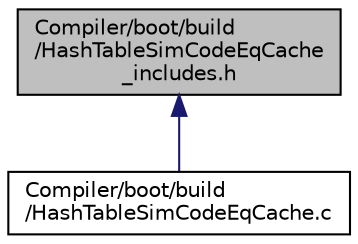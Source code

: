 digraph "Compiler/boot/build/HashTableSimCodeEqCache_includes.h"
{
  edge [fontname="Helvetica",fontsize="10",labelfontname="Helvetica",labelfontsize="10"];
  node [fontname="Helvetica",fontsize="10",shape=record];
  Node9 [label="Compiler/boot/build\l/HashTableSimCodeEqCache\l_includes.h",height=0.2,width=0.4,color="black", fillcolor="grey75", style="filled", fontcolor="black"];
  Node9 -> Node10 [dir="back",color="midnightblue",fontsize="10",style="solid",fontname="Helvetica"];
  Node10 [label="Compiler/boot/build\l/HashTableSimCodeEqCache.c",height=0.2,width=0.4,color="black", fillcolor="white", style="filled",URL="$dc/d5f/_hash_table_sim_code_eq_cache_8c.html"];
}

